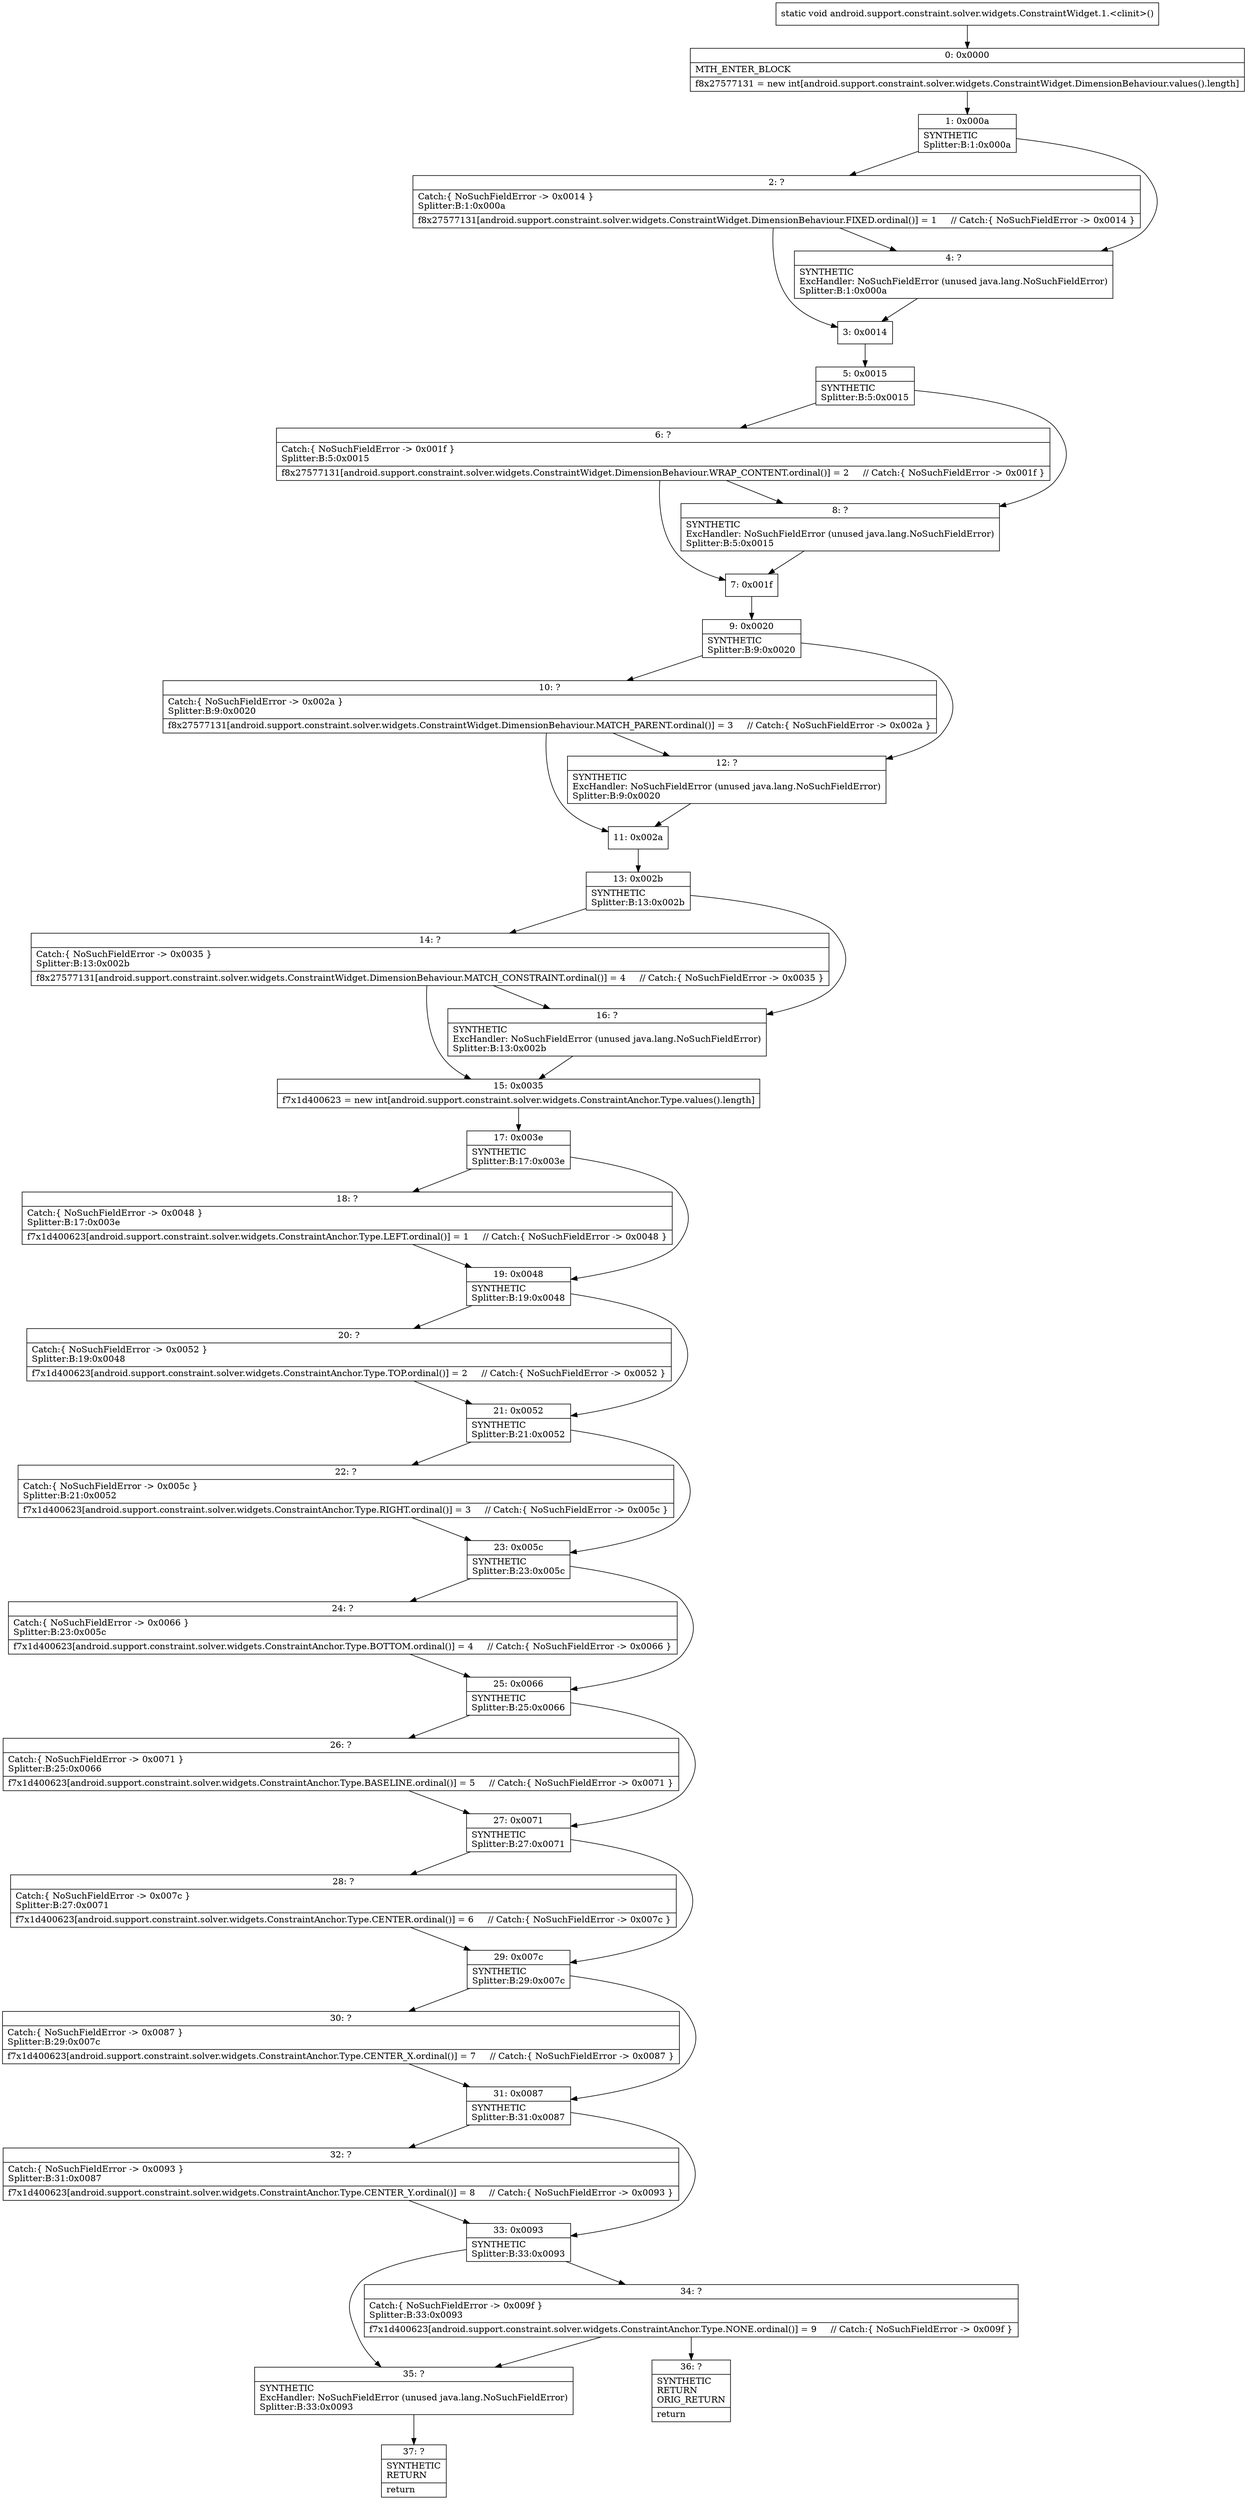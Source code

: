 digraph "CFG forandroid.support.constraint.solver.widgets.ConstraintWidget.1.\<clinit\>()V" {
Node_0 [shape=record,label="{0\:\ 0x0000|MTH_ENTER_BLOCK\l|f8x27577131 = new int[android.support.constraint.solver.widgets.ConstraintWidget.DimensionBehaviour.values().length]\l}"];
Node_1 [shape=record,label="{1\:\ 0x000a|SYNTHETIC\lSplitter:B:1:0x000a\l}"];
Node_2 [shape=record,label="{2\:\ ?|Catch:\{ NoSuchFieldError \-\> 0x0014 \}\lSplitter:B:1:0x000a\l|f8x27577131[android.support.constraint.solver.widgets.ConstraintWidget.DimensionBehaviour.FIXED.ordinal()] = 1     \/\/ Catch:\{ NoSuchFieldError \-\> 0x0014 \}\l}"];
Node_3 [shape=record,label="{3\:\ 0x0014}"];
Node_4 [shape=record,label="{4\:\ ?|SYNTHETIC\lExcHandler: NoSuchFieldError (unused java.lang.NoSuchFieldError)\lSplitter:B:1:0x000a\l}"];
Node_5 [shape=record,label="{5\:\ 0x0015|SYNTHETIC\lSplitter:B:5:0x0015\l}"];
Node_6 [shape=record,label="{6\:\ ?|Catch:\{ NoSuchFieldError \-\> 0x001f \}\lSplitter:B:5:0x0015\l|f8x27577131[android.support.constraint.solver.widgets.ConstraintWidget.DimensionBehaviour.WRAP_CONTENT.ordinal()] = 2     \/\/ Catch:\{ NoSuchFieldError \-\> 0x001f \}\l}"];
Node_7 [shape=record,label="{7\:\ 0x001f}"];
Node_8 [shape=record,label="{8\:\ ?|SYNTHETIC\lExcHandler: NoSuchFieldError (unused java.lang.NoSuchFieldError)\lSplitter:B:5:0x0015\l}"];
Node_9 [shape=record,label="{9\:\ 0x0020|SYNTHETIC\lSplitter:B:9:0x0020\l}"];
Node_10 [shape=record,label="{10\:\ ?|Catch:\{ NoSuchFieldError \-\> 0x002a \}\lSplitter:B:9:0x0020\l|f8x27577131[android.support.constraint.solver.widgets.ConstraintWidget.DimensionBehaviour.MATCH_PARENT.ordinal()] = 3     \/\/ Catch:\{ NoSuchFieldError \-\> 0x002a \}\l}"];
Node_11 [shape=record,label="{11\:\ 0x002a}"];
Node_12 [shape=record,label="{12\:\ ?|SYNTHETIC\lExcHandler: NoSuchFieldError (unused java.lang.NoSuchFieldError)\lSplitter:B:9:0x0020\l}"];
Node_13 [shape=record,label="{13\:\ 0x002b|SYNTHETIC\lSplitter:B:13:0x002b\l}"];
Node_14 [shape=record,label="{14\:\ ?|Catch:\{ NoSuchFieldError \-\> 0x0035 \}\lSplitter:B:13:0x002b\l|f8x27577131[android.support.constraint.solver.widgets.ConstraintWidget.DimensionBehaviour.MATCH_CONSTRAINT.ordinal()] = 4     \/\/ Catch:\{ NoSuchFieldError \-\> 0x0035 \}\l}"];
Node_15 [shape=record,label="{15\:\ 0x0035|f7x1d400623 = new int[android.support.constraint.solver.widgets.ConstraintAnchor.Type.values().length]\l}"];
Node_16 [shape=record,label="{16\:\ ?|SYNTHETIC\lExcHandler: NoSuchFieldError (unused java.lang.NoSuchFieldError)\lSplitter:B:13:0x002b\l}"];
Node_17 [shape=record,label="{17\:\ 0x003e|SYNTHETIC\lSplitter:B:17:0x003e\l}"];
Node_18 [shape=record,label="{18\:\ ?|Catch:\{ NoSuchFieldError \-\> 0x0048 \}\lSplitter:B:17:0x003e\l|f7x1d400623[android.support.constraint.solver.widgets.ConstraintAnchor.Type.LEFT.ordinal()] = 1     \/\/ Catch:\{ NoSuchFieldError \-\> 0x0048 \}\l}"];
Node_19 [shape=record,label="{19\:\ 0x0048|SYNTHETIC\lSplitter:B:19:0x0048\l}"];
Node_20 [shape=record,label="{20\:\ ?|Catch:\{ NoSuchFieldError \-\> 0x0052 \}\lSplitter:B:19:0x0048\l|f7x1d400623[android.support.constraint.solver.widgets.ConstraintAnchor.Type.TOP.ordinal()] = 2     \/\/ Catch:\{ NoSuchFieldError \-\> 0x0052 \}\l}"];
Node_21 [shape=record,label="{21\:\ 0x0052|SYNTHETIC\lSplitter:B:21:0x0052\l}"];
Node_22 [shape=record,label="{22\:\ ?|Catch:\{ NoSuchFieldError \-\> 0x005c \}\lSplitter:B:21:0x0052\l|f7x1d400623[android.support.constraint.solver.widgets.ConstraintAnchor.Type.RIGHT.ordinal()] = 3     \/\/ Catch:\{ NoSuchFieldError \-\> 0x005c \}\l}"];
Node_23 [shape=record,label="{23\:\ 0x005c|SYNTHETIC\lSplitter:B:23:0x005c\l}"];
Node_24 [shape=record,label="{24\:\ ?|Catch:\{ NoSuchFieldError \-\> 0x0066 \}\lSplitter:B:23:0x005c\l|f7x1d400623[android.support.constraint.solver.widgets.ConstraintAnchor.Type.BOTTOM.ordinal()] = 4     \/\/ Catch:\{ NoSuchFieldError \-\> 0x0066 \}\l}"];
Node_25 [shape=record,label="{25\:\ 0x0066|SYNTHETIC\lSplitter:B:25:0x0066\l}"];
Node_26 [shape=record,label="{26\:\ ?|Catch:\{ NoSuchFieldError \-\> 0x0071 \}\lSplitter:B:25:0x0066\l|f7x1d400623[android.support.constraint.solver.widgets.ConstraintAnchor.Type.BASELINE.ordinal()] = 5     \/\/ Catch:\{ NoSuchFieldError \-\> 0x0071 \}\l}"];
Node_27 [shape=record,label="{27\:\ 0x0071|SYNTHETIC\lSplitter:B:27:0x0071\l}"];
Node_28 [shape=record,label="{28\:\ ?|Catch:\{ NoSuchFieldError \-\> 0x007c \}\lSplitter:B:27:0x0071\l|f7x1d400623[android.support.constraint.solver.widgets.ConstraintAnchor.Type.CENTER.ordinal()] = 6     \/\/ Catch:\{ NoSuchFieldError \-\> 0x007c \}\l}"];
Node_29 [shape=record,label="{29\:\ 0x007c|SYNTHETIC\lSplitter:B:29:0x007c\l}"];
Node_30 [shape=record,label="{30\:\ ?|Catch:\{ NoSuchFieldError \-\> 0x0087 \}\lSplitter:B:29:0x007c\l|f7x1d400623[android.support.constraint.solver.widgets.ConstraintAnchor.Type.CENTER_X.ordinal()] = 7     \/\/ Catch:\{ NoSuchFieldError \-\> 0x0087 \}\l}"];
Node_31 [shape=record,label="{31\:\ 0x0087|SYNTHETIC\lSplitter:B:31:0x0087\l}"];
Node_32 [shape=record,label="{32\:\ ?|Catch:\{ NoSuchFieldError \-\> 0x0093 \}\lSplitter:B:31:0x0087\l|f7x1d400623[android.support.constraint.solver.widgets.ConstraintAnchor.Type.CENTER_Y.ordinal()] = 8     \/\/ Catch:\{ NoSuchFieldError \-\> 0x0093 \}\l}"];
Node_33 [shape=record,label="{33\:\ 0x0093|SYNTHETIC\lSplitter:B:33:0x0093\l}"];
Node_34 [shape=record,label="{34\:\ ?|Catch:\{ NoSuchFieldError \-\> 0x009f \}\lSplitter:B:33:0x0093\l|f7x1d400623[android.support.constraint.solver.widgets.ConstraintAnchor.Type.NONE.ordinal()] = 9     \/\/ Catch:\{ NoSuchFieldError \-\> 0x009f \}\l}"];
Node_35 [shape=record,label="{35\:\ ?|SYNTHETIC\lExcHandler: NoSuchFieldError (unused java.lang.NoSuchFieldError)\lSplitter:B:33:0x0093\l}"];
Node_36 [shape=record,label="{36\:\ ?|SYNTHETIC\lRETURN\lORIG_RETURN\l|return\l}"];
Node_37 [shape=record,label="{37\:\ ?|SYNTHETIC\lRETURN\l|return\l}"];
MethodNode[shape=record,label="{static void android.support.constraint.solver.widgets.ConstraintWidget.1.\<clinit\>() }"];
MethodNode -> Node_0;
Node_0 -> Node_1;
Node_1 -> Node_2;
Node_1 -> Node_4;
Node_2 -> Node_3;
Node_2 -> Node_4;
Node_3 -> Node_5;
Node_4 -> Node_3;
Node_5 -> Node_6;
Node_5 -> Node_8;
Node_6 -> Node_7;
Node_6 -> Node_8;
Node_7 -> Node_9;
Node_8 -> Node_7;
Node_9 -> Node_10;
Node_9 -> Node_12;
Node_10 -> Node_11;
Node_10 -> Node_12;
Node_11 -> Node_13;
Node_12 -> Node_11;
Node_13 -> Node_14;
Node_13 -> Node_16;
Node_14 -> Node_15;
Node_14 -> Node_16;
Node_15 -> Node_17;
Node_16 -> Node_15;
Node_17 -> Node_18;
Node_17 -> Node_19;
Node_18 -> Node_19;
Node_19 -> Node_20;
Node_19 -> Node_21;
Node_20 -> Node_21;
Node_21 -> Node_22;
Node_21 -> Node_23;
Node_22 -> Node_23;
Node_23 -> Node_24;
Node_23 -> Node_25;
Node_24 -> Node_25;
Node_25 -> Node_26;
Node_25 -> Node_27;
Node_26 -> Node_27;
Node_27 -> Node_28;
Node_27 -> Node_29;
Node_28 -> Node_29;
Node_29 -> Node_30;
Node_29 -> Node_31;
Node_30 -> Node_31;
Node_31 -> Node_32;
Node_31 -> Node_33;
Node_32 -> Node_33;
Node_33 -> Node_34;
Node_33 -> Node_35;
Node_34 -> Node_35;
Node_34 -> Node_36;
Node_35 -> Node_37;
}

